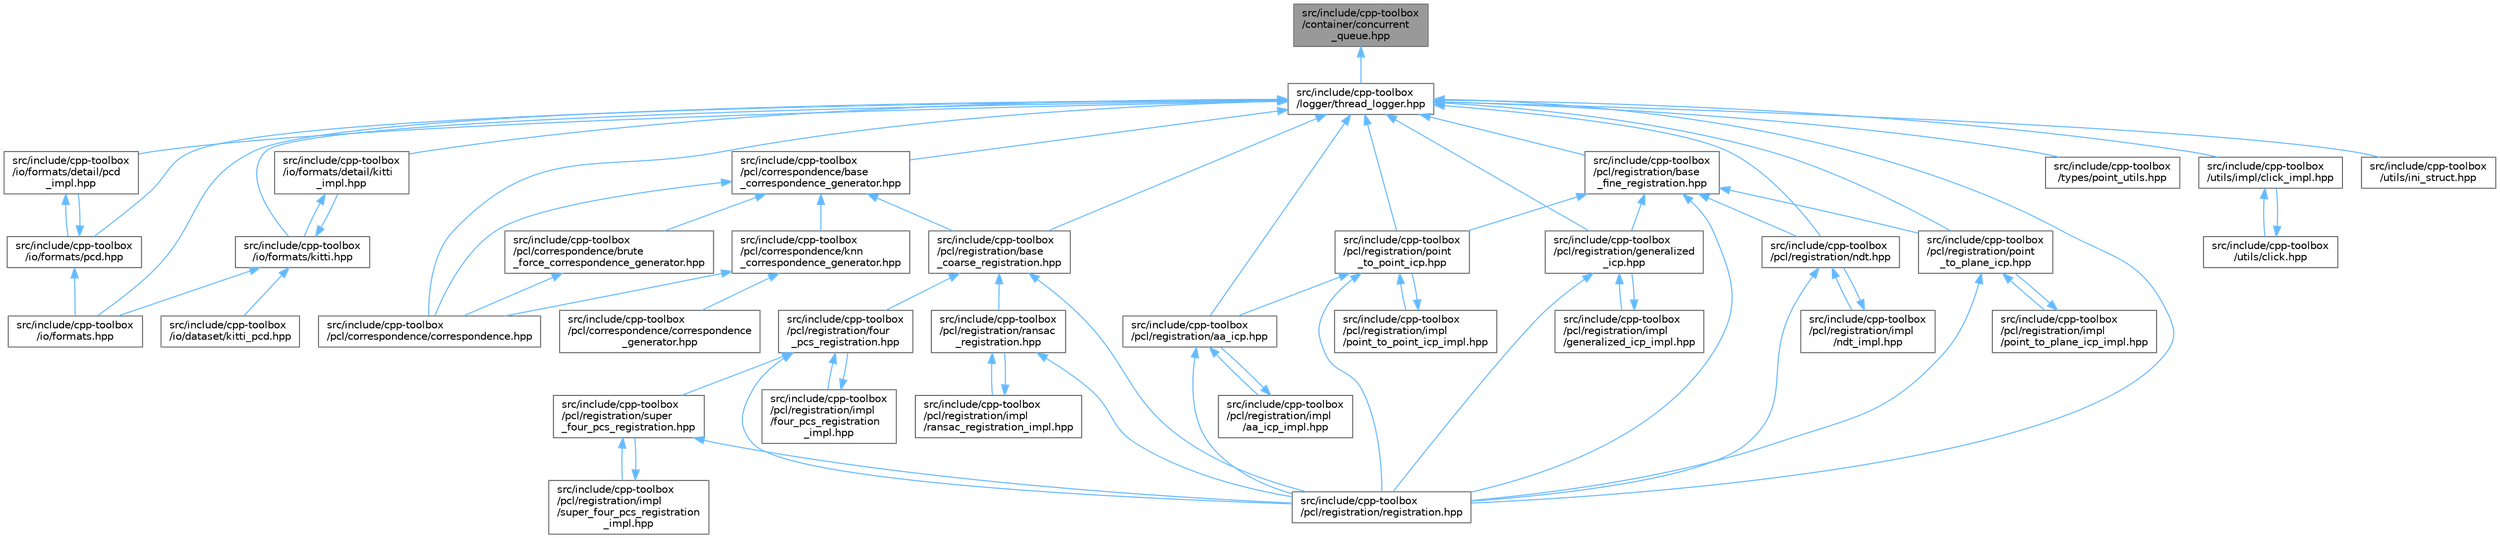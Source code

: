 digraph "src/include/cpp-toolbox/container/concurrent_queue.hpp"
{
 // LATEX_PDF_SIZE
  bgcolor="transparent";
  edge [fontname=Helvetica,fontsize=10,labelfontname=Helvetica,labelfontsize=10];
  node [fontname=Helvetica,fontsize=10,shape=box,height=0.2,width=0.4];
  Node1 [id="Node000001",label="src/include/cpp-toolbox\l/container/concurrent\l_queue.hpp",height=0.2,width=0.4,color="gray40", fillcolor="grey60", style="filled", fontcolor="black",tooltip=" "];
  Node1 -> Node2 [id="edge1_Node000001_Node000002",dir="back",color="steelblue1",style="solid",tooltip=" "];
  Node2 [id="Node000002",label="src/include/cpp-toolbox\l/logger/thread_logger.hpp",height=0.2,width=0.4,color="grey40", fillcolor="white", style="filled",URL="$thread__logger_8hpp.html",tooltip=" "];
  Node2 -> Node3 [id="edge2_Node000002_Node000003",dir="back",color="steelblue1",style="solid",tooltip=" "];
  Node3 [id="Node000003",label="src/include/cpp-toolbox\l/io/formats.hpp",height=0.2,width=0.4,color="grey40", fillcolor="white", style="filled",URL="$formats_8hpp.html",tooltip=" "];
  Node2 -> Node4 [id="edge3_Node000002_Node000004",dir="back",color="steelblue1",style="solid",tooltip=" "];
  Node4 [id="Node000004",label="src/include/cpp-toolbox\l/io/formats/detail/kitti\l_impl.hpp",height=0.2,width=0.4,color="grey40", fillcolor="white", style="filled",URL="$kitti__impl_8hpp.html",tooltip="此文件包含 kitti_format_t 的模板实现/This file contains the template implementations for kitti_format_t"];
  Node4 -> Node5 [id="edge4_Node000004_Node000005",dir="back",color="steelblue1",style="solid",tooltip=" "];
  Node5 [id="Node000005",label="src/include/cpp-toolbox\l/io/formats/kitti.hpp",height=0.2,width=0.4,color="grey40", fillcolor="white", style="filled",URL="$kitti_8hpp.html",tooltip=" "];
  Node5 -> Node6 [id="edge5_Node000005_Node000006",dir="back",color="steelblue1",style="solid",tooltip=" "];
  Node6 [id="Node000006",label="src/include/cpp-toolbox\l/io/dataset/kitti_pcd.hpp",height=0.2,width=0.4,color="grey40", fillcolor="white", style="filled",URL="$kitti__pcd_8hpp.html",tooltip=" "];
  Node5 -> Node3 [id="edge6_Node000005_Node000003",dir="back",color="steelblue1",style="solid",tooltip=" "];
  Node5 -> Node4 [id="edge7_Node000005_Node000004",dir="back",color="steelblue1",style="solid",tooltip=" "];
  Node2 -> Node7 [id="edge8_Node000002_Node000007",dir="back",color="steelblue1",style="solid",tooltip=" "];
  Node7 [id="Node000007",label="src/include/cpp-toolbox\l/io/formats/detail/pcd\l_impl.hpp",height=0.2,width=0.4,color="grey40", fillcolor="white", style="filled",URL="$pcd__impl_8hpp.html",tooltip="此文件包含 pcd_format_t 的模板实现/This file contains the template implementations for pcd_format_t"];
  Node7 -> Node8 [id="edge9_Node000007_Node000008",dir="back",color="steelblue1",style="solid",tooltip=" "];
  Node8 [id="Node000008",label="src/include/cpp-toolbox\l/io/formats/pcd.hpp",height=0.2,width=0.4,color="grey40", fillcolor="white", style="filled",URL="$pcd_8hpp.html",tooltip=" "];
  Node8 -> Node3 [id="edge10_Node000008_Node000003",dir="back",color="steelblue1",style="solid",tooltip=" "];
  Node8 -> Node7 [id="edge11_Node000008_Node000007",dir="back",color="steelblue1",style="solid",tooltip=" "];
  Node2 -> Node5 [id="edge12_Node000002_Node000005",dir="back",color="steelblue1",style="solid",tooltip=" "];
  Node2 -> Node8 [id="edge13_Node000002_Node000008",dir="back",color="steelblue1",style="solid",tooltip=" "];
  Node2 -> Node9 [id="edge14_Node000002_Node000009",dir="back",color="steelblue1",style="solid",tooltip=" "];
  Node9 [id="Node000009",label="src/include/cpp-toolbox\l/pcl/correspondence/base\l_correspondence_generator.hpp",height=0.2,width=0.4,color="grey40", fillcolor="white", style="filled",URL="$base__correspondence__generator_8hpp.html",tooltip=" "];
  Node9 -> Node10 [id="edge15_Node000009_Node000010",dir="back",color="steelblue1",style="solid",tooltip=" "];
  Node10 [id="Node000010",label="src/include/cpp-toolbox\l/pcl/correspondence/brute\l_force_correspondence_generator.hpp",height=0.2,width=0.4,color="grey40", fillcolor="white", style="filled",URL="$brute__force__correspondence__generator_8hpp.html",tooltip=" "];
  Node10 -> Node11 [id="edge16_Node000010_Node000011",dir="back",color="steelblue1",style="solid",tooltip=" "];
  Node11 [id="Node000011",label="src/include/cpp-toolbox\l/pcl/correspondence/correspondence.hpp",height=0.2,width=0.4,color="grey40", fillcolor="white", style="filled",URL="$correspondence_8hpp.html",tooltip="对应点生成算法统一导出文件 / Unified export file for correspondence generation algorithms"];
  Node9 -> Node11 [id="edge17_Node000009_Node000011",dir="back",color="steelblue1",style="solid",tooltip=" "];
  Node9 -> Node12 [id="edge18_Node000009_Node000012",dir="back",color="steelblue1",style="solid",tooltip=" "];
  Node12 [id="Node000012",label="src/include/cpp-toolbox\l/pcl/correspondence/knn\l_correspondence_generator.hpp",height=0.2,width=0.4,color="grey40", fillcolor="white", style="filled",URL="$knn__correspondence__generator_8hpp.html",tooltip=" "];
  Node12 -> Node11 [id="edge19_Node000012_Node000011",dir="back",color="steelblue1",style="solid",tooltip=" "];
  Node12 -> Node13 [id="edge20_Node000012_Node000013",dir="back",color="steelblue1",style="solid",tooltip=" "];
  Node13 [id="Node000013",label="src/include/cpp-toolbox\l/pcl/correspondence/correspondence\l_generator.hpp",height=0.2,width=0.4,color="grey40", fillcolor="white", style="filled",URL="$correspondence__generator_8hpp.html",tooltip="向后兼容的别名文件 / Backward compatibility alias file"];
  Node9 -> Node14 [id="edge21_Node000009_Node000014",dir="back",color="steelblue1",style="solid",tooltip=" "];
  Node14 [id="Node000014",label="src/include/cpp-toolbox\l/pcl/registration/base\l_coarse_registration.hpp",height=0.2,width=0.4,color="grey40", fillcolor="white", style="filled",URL="$base__coarse__registration_8hpp.html",tooltip=" "];
  Node14 -> Node15 [id="edge22_Node000014_Node000015",dir="back",color="steelblue1",style="solid",tooltip=" "];
  Node15 [id="Node000015",label="src/include/cpp-toolbox\l/pcl/registration/four\l_pcs_registration.hpp",height=0.2,width=0.4,color="grey40", fillcolor="white", style="filled",URL="$four__pcs__registration_8hpp.html",tooltip=" "];
  Node15 -> Node16 [id="edge23_Node000015_Node000016",dir="back",color="steelblue1",style="solid",tooltip=" "];
  Node16 [id="Node000016",label="src/include/cpp-toolbox\l/pcl/registration/impl\l/four_pcs_registration\l_impl.hpp",height=0.2,width=0.4,color="grey40", fillcolor="white", style="filled",URL="$four__pcs__registration__impl_8hpp.html",tooltip=" "];
  Node16 -> Node15 [id="edge24_Node000016_Node000015",dir="back",color="steelblue1",style="solid",tooltip=" "];
  Node15 -> Node17 [id="edge25_Node000015_Node000017",dir="back",color="steelblue1",style="solid",tooltip=" "];
  Node17 [id="Node000017",label="src/include/cpp-toolbox\l/pcl/registration/registration.hpp",height=0.2,width=0.4,color="grey40", fillcolor="white", style="filled",URL="$registration_8hpp.html",tooltip="点云配准算法统一导出文件 / Unified export file for point cloud registration algorithms"];
  Node15 -> Node18 [id="edge26_Node000015_Node000018",dir="back",color="steelblue1",style="solid",tooltip=" "];
  Node18 [id="Node000018",label="src/include/cpp-toolbox\l/pcl/registration/super\l_four_pcs_registration.hpp",height=0.2,width=0.4,color="grey40", fillcolor="white", style="filled",URL="$super__four__pcs__registration_8hpp.html",tooltip=" "];
  Node18 -> Node19 [id="edge27_Node000018_Node000019",dir="back",color="steelblue1",style="solid",tooltip=" "];
  Node19 [id="Node000019",label="src/include/cpp-toolbox\l/pcl/registration/impl\l/super_four_pcs_registration\l_impl.hpp",height=0.2,width=0.4,color="grey40", fillcolor="white", style="filled",URL="$super__four__pcs__registration__impl_8hpp.html",tooltip=" "];
  Node19 -> Node18 [id="edge28_Node000019_Node000018",dir="back",color="steelblue1",style="solid",tooltip=" "];
  Node18 -> Node17 [id="edge29_Node000018_Node000017",dir="back",color="steelblue1",style="solid",tooltip=" "];
  Node14 -> Node20 [id="edge30_Node000014_Node000020",dir="back",color="steelblue1",style="solid",tooltip=" "];
  Node20 [id="Node000020",label="src/include/cpp-toolbox\l/pcl/registration/ransac\l_registration.hpp",height=0.2,width=0.4,color="grey40", fillcolor="white", style="filled",URL="$ransac__registration_8hpp.html",tooltip=" "];
  Node20 -> Node21 [id="edge31_Node000020_Node000021",dir="back",color="steelblue1",style="solid",tooltip=" "];
  Node21 [id="Node000021",label="src/include/cpp-toolbox\l/pcl/registration/impl\l/ransac_registration_impl.hpp",height=0.2,width=0.4,color="grey40", fillcolor="white", style="filled",URL="$ransac__registration__impl_8hpp.html",tooltip=" "];
  Node21 -> Node20 [id="edge32_Node000021_Node000020",dir="back",color="steelblue1",style="solid",tooltip=" "];
  Node20 -> Node17 [id="edge33_Node000020_Node000017",dir="back",color="steelblue1",style="solid",tooltip=" "];
  Node14 -> Node17 [id="edge34_Node000014_Node000017",dir="back",color="steelblue1",style="solid",tooltip=" "];
  Node2 -> Node11 [id="edge35_Node000002_Node000011",dir="back",color="steelblue1",style="solid",tooltip=" "];
  Node2 -> Node22 [id="edge36_Node000002_Node000022",dir="back",color="steelblue1",style="solid",tooltip=" "];
  Node22 [id="Node000022",label="src/include/cpp-toolbox\l/pcl/registration/aa_icp.hpp",height=0.2,width=0.4,color="grey40", fillcolor="white", style="filled",URL="$aa__icp_8hpp.html",tooltip=" "];
  Node22 -> Node23 [id="edge37_Node000022_Node000023",dir="back",color="steelblue1",style="solid",tooltip=" "];
  Node23 [id="Node000023",label="src/include/cpp-toolbox\l/pcl/registration/impl\l/aa_icp_impl.hpp",height=0.2,width=0.4,color="grey40", fillcolor="white", style="filled",URL="$aa__icp__impl_8hpp.html",tooltip=" "];
  Node23 -> Node22 [id="edge38_Node000023_Node000022",dir="back",color="steelblue1",style="solid",tooltip=" "];
  Node22 -> Node17 [id="edge39_Node000022_Node000017",dir="back",color="steelblue1",style="solid",tooltip=" "];
  Node2 -> Node14 [id="edge40_Node000002_Node000014",dir="back",color="steelblue1",style="solid",tooltip=" "];
  Node2 -> Node24 [id="edge41_Node000002_Node000024",dir="back",color="steelblue1",style="solid",tooltip=" "];
  Node24 [id="Node000024",label="src/include/cpp-toolbox\l/pcl/registration/base\l_fine_registration.hpp",height=0.2,width=0.4,color="grey40", fillcolor="white", style="filled",URL="$base__fine__registration_8hpp.html",tooltip=" "];
  Node24 -> Node25 [id="edge42_Node000024_Node000025",dir="back",color="steelblue1",style="solid",tooltip=" "];
  Node25 [id="Node000025",label="src/include/cpp-toolbox\l/pcl/registration/generalized\l_icp.hpp",height=0.2,width=0.4,color="grey40", fillcolor="white", style="filled",URL="$generalized__icp_8hpp.html",tooltip=" "];
  Node25 -> Node26 [id="edge43_Node000025_Node000026",dir="back",color="steelblue1",style="solid",tooltip=" "];
  Node26 [id="Node000026",label="src/include/cpp-toolbox\l/pcl/registration/impl\l/generalized_icp_impl.hpp",height=0.2,width=0.4,color="grey40", fillcolor="white", style="filled",URL="$generalized__icp__impl_8hpp.html",tooltip=" "];
  Node26 -> Node25 [id="edge44_Node000026_Node000025",dir="back",color="steelblue1",style="solid",tooltip=" "];
  Node25 -> Node17 [id="edge45_Node000025_Node000017",dir="back",color="steelblue1",style="solid",tooltip=" "];
  Node24 -> Node27 [id="edge46_Node000024_Node000027",dir="back",color="steelblue1",style="solid",tooltip=" "];
  Node27 [id="Node000027",label="src/include/cpp-toolbox\l/pcl/registration/ndt.hpp",height=0.2,width=0.4,color="grey40", fillcolor="white", style="filled",URL="$ndt_8hpp.html",tooltip=" "];
  Node27 -> Node28 [id="edge47_Node000027_Node000028",dir="back",color="steelblue1",style="solid",tooltip=" "];
  Node28 [id="Node000028",label="src/include/cpp-toolbox\l/pcl/registration/impl\l/ndt_impl.hpp",height=0.2,width=0.4,color="grey40", fillcolor="white", style="filled",URL="$ndt__impl_8hpp.html",tooltip=" "];
  Node28 -> Node27 [id="edge48_Node000028_Node000027",dir="back",color="steelblue1",style="solid",tooltip=" "];
  Node27 -> Node17 [id="edge49_Node000027_Node000017",dir="back",color="steelblue1",style="solid",tooltip=" "];
  Node24 -> Node29 [id="edge50_Node000024_Node000029",dir="back",color="steelblue1",style="solid",tooltip=" "];
  Node29 [id="Node000029",label="src/include/cpp-toolbox\l/pcl/registration/point\l_to_plane_icp.hpp",height=0.2,width=0.4,color="grey40", fillcolor="white", style="filled",URL="$point__to__plane__icp_8hpp.html",tooltip=" "];
  Node29 -> Node30 [id="edge51_Node000029_Node000030",dir="back",color="steelblue1",style="solid",tooltip=" "];
  Node30 [id="Node000030",label="src/include/cpp-toolbox\l/pcl/registration/impl\l/point_to_plane_icp_impl.hpp",height=0.2,width=0.4,color="grey40", fillcolor="white", style="filled",URL="$point__to__plane__icp__impl_8hpp.html",tooltip=" "];
  Node30 -> Node29 [id="edge52_Node000030_Node000029",dir="back",color="steelblue1",style="solid",tooltip=" "];
  Node29 -> Node17 [id="edge53_Node000029_Node000017",dir="back",color="steelblue1",style="solid",tooltip=" "];
  Node24 -> Node31 [id="edge54_Node000024_Node000031",dir="back",color="steelblue1",style="solid",tooltip=" "];
  Node31 [id="Node000031",label="src/include/cpp-toolbox\l/pcl/registration/point\l_to_point_icp.hpp",height=0.2,width=0.4,color="grey40", fillcolor="white", style="filled",URL="$point__to__point__icp_8hpp.html",tooltip=" "];
  Node31 -> Node22 [id="edge55_Node000031_Node000022",dir="back",color="steelblue1",style="solid",tooltip=" "];
  Node31 -> Node32 [id="edge56_Node000031_Node000032",dir="back",color="steelblue1",style="solid",tooltip=" "];
  Node32 [id="Node000032",label="src/include/cpp-toolbox\l/pcl/registration/impl\l/point_to_point_icp_impl.hpp",height=0.2,width=0.4,color="grey40", fillcolor="white", style="filled",URL="$point__to__point__icp__impl_8hpp.html",tooltip=" "];
  Node32 -> Node31 [id="edge57_Node000032_Node000031",dir="back",color="steelblue1",style="solid",tooltip=" "];
  Node31 -> Node17 [id="edge58_Node000031_Node000017",dir="back",color="steelblue1",style="solid",tooltip=" "];
  Node24 -> Node17 [id="edge59_Node000024_Node000017",dir="back",color="steelblue1",style="solid",tooltip=" "];
  Node2 -> Node25 [id="edge60_Node000002_Node000025",dir="back",color="steelblue1",style="solid",tooltip=" "];
  Node2 -> Node27 [id="edge61_Node000002_Node000027",dir="back",color="steelblue1",style="solid",tooltip=" "];
  Node2 -> Node29 [id="edge62_Node000002_Node000029",dir="back",color="steelblue1",style="solid",tooltip=" "];
  Node2 -> Node31 [id="edge63_Node000002_Node000031",dir="back",color="steelblue1",style="solid",tooltip=" "];
  Node2 -> Node17 [id="edge64_Node000002_Node000017",dir="back",color="steelblue1",style="solid",tooltip=" "];
  Node2 -> Node33 [id="edge65_Node000002_Node000033",dir="back",color="steelblue1",style="solid",tooltip=" "];
  Node33 [id="Node000033",label="src/include/cpp-toolbox\l/types/point_utils.hpp",height=0.2,width=0.4,color="grey40", fillcolor="white", style="filled",URL="$point__utils_8hpp.html",tooltip=" "];
  Node2 -> Node34 [id="edge66_Node000002_Node000034",dir="back",color="steelblue1",style="solid",tooltip=" "];
  Node34 [id="Node000034",label="src/include/cpp-toolbox\l/utils/impl/click_impl.hpp",height=0.2,width=0.4,color="grey40", fillcolor="white", style="filled",URL="$click__impl_8hpp.html",tooltip=" "];
  Node34 -> Node35 [id="edge67_Node000034_Node000035",dir="back",color="steelblue1",style="solid",tooltip=" "];
  Node35 [id="Node000035",label="src/include/cpp-toolbox\l/utils/click.hpp",height=0.2,width=0.4,color="grey40", fillcolor="white", style="filled",URL="$click_8hpp.html",tooltip=" "];
  Node35 -> Node34 [id="edge68_Node000035_Node000034",dir="back",color="steelblue1",style="solid",tooltip=" "];
  Node2 -> Node36 [id="edge69_Node000002_Node000036",dir="back",color="steelblue1",style="solid",tooltip=" "];
  Node36 [id="Node000036",label="src/include/cpp-toolbox\l/utils/ini_struct.hpp",height=0.2,width=0.4,color="grey40", fillcolor="white", style="filled",URL="$ini__struct_8hpp.html",tooltip=" "];
}
